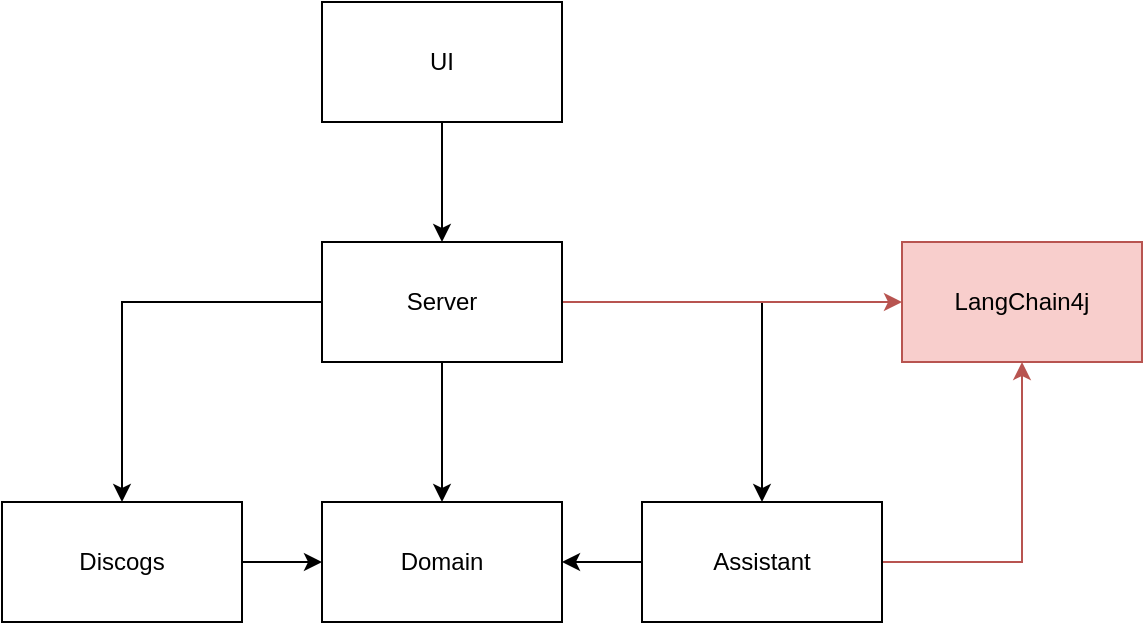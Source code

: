 <mxfile version="24.6.4" type="device">
  <diagram name="Page-1" id="k5VUXGam565ALWSxO8Zz">
    <mxGraphModel dx="1306" dy="842" grid="1" gridSize="10" guides="1" tooltips="1" connect="1" arrows="1" fold="1" page="1" pageScale="1" pageWidth="827" pageHeight="1169" math="0" shadow="0">
      <root>
        <mxCell id="0" />
        <mxCell id="1" parent="0" />
        <mxCell id="rn9trhQTY5Y73Hb_5tP1-5" style="edgeStyle=orthogonalEdgeStyle;rounded=0;orthogonalLoop=1;jettySize=auto;html=1;" edge="1" parent="1" source="rn9trhQTY5Y73Hb_5tP1-1" target="rn9trhQTY5Y73Hb_5tP1-2">
          <mxGeometry relative="1" as="geometry" />
        </mxCell>
        <mxCell id="rn9trhQTY5Y73Hb_5tP1-6" style="edgeStyle=orthogonalEdgeStyle;rounded=0;orthogonalLoop=1;jettySize=auto;html=1;entryX=0.5;entryY=0;entryDx=0;entryDy=0;" edge="1" parent="1" source="rn9trhQTY5Y73Hb_5tP1-1" target="rn9trhQTY5Y73Hb_5tP1-3">
          <mxGeometry relative="1" as="geometry" />
        </mxCell>
        <mxCell id="rn9trhQTY5Y73Hb_5tP1-7" style="edgeStyle=orthogonalEdgeStyle;rounded=0;orthogonalLoop=1;jettySize=auto;html=1;" edge="1" parent="1" source="rn9trhQTY5Y73Hb_5tP1-1" target="rn9trhQTY5Y73Hb_5tP1-4">
          <mxGeometry relative="1" as="geometry" />
        </mxCell>
        <mxCell id="rn9trhQTY5Y73Hb_5tP1-14" style="edgeStyle=orthogonalEdgeStyle;rounded=0;orthogonalLoop=1;jettySize=auto;html=1;entryX=0;entryY=0.5;entryDx=0;entryDy=0;fillColor=#f8cecc;strokeColor=#b85450;" edge="1" parent="1" source="rn9trhQTY5Y73Hb_5tP1-1" target="rn9trhQTY5Y73Hb_5tP1-13">
          <mxGeometry relative="1" as="geometry" />
        </mxCell>
        <mxCell id="rn9trhQTY5Y73Hb_5tP1-1" value="Server" style="rounded=0;whiteSpace=wrap;html=1;" vertex="1" parent="1">
          <mxGeometry x="380" y="270" width="120" height="60" as="geometry" />
        </mxCell>
        <mxCell id="rn9trhQTY5Y73Hb_5tP1-12" style="edgeStyle=orthogonalEdgeStyle;rounded=0;orthogonalLoop=1;jettySize=auto;html=1;entryX=0;entryY=0.5;entryDx=0;entryDy=0;" edge="1" parent="1" source="rn9trhQTY5Y73Hb_5tP1-2" target="rn9trhQTY5Y73Hb_5tP1-3">
          <mxGeometry relative="1" as="geometry" />
        </mxCell>
        <mxCell id="rn9trhQTY5Y73Hb_5tP1-2" value="Discogs" style="rounded=0;whiteSpace=wrap;html=1;" vertex="1" parent="1">
          <mxGeometry x="220" y="400" width="120" height="60" as="geometry" />
        </mxCell>
        <mxCell id="rn9trhQTY5Y73Hb_5tP1-3" value="Domain" style="rounded=0;whiteSpace=wrap;html=1;" vertex="1" parent="1">
          <mxGeometry x="380" y="400" width="120" height="60" as="geometry" />
        </mxCell>
        <mxCell id="rn9trhQTY5Y73Hb_5tP1-11" style="edgeStyle=orthogonalEdgeStyle;rounded=0;orthogonalLoop=1;jettySize=auto;html=1;entryX=1;entryY=0.5;entryDx=0;entryDy=0;" edge="1" parent="1" source="rn9trhQTY5Y73Hb_5tP1-4" target="rn9trhQTY5Y73Hb_5tP1-3">
          <mxGeometry relative="1" as="geometry" />
        </mxCell>
        <mxCell id="rn9trhQTY5Y73Hb_5tP1-15" style="edgeStyle=orthogonalEdgeStyle;rounded=0;orthogonalLoop=1;jettySize=auto;html=1;entryX=0.5;entryY=1;entryDx=0;entryDy=0;fillColor=#f8cecc;strokeColor=#b85450;" edge="1" parent="1" source="rn9trhQTY5Y73Hb_5tP1-4" target="rn9trhQTY5Y73Hb_5tP1-13">
          <mxGeometry relative="1" as="geometry" />
        </mxCell>
        <mxCell id="rn9trhQTY5Y73Hb_5tP1-4" value="Assistant" style="rounded=0;whiteSpace=wrap;html=1;" vertex="1" parent="1">
          <mxGeometry x="540" y="400" width="120" height="60" as="geometry" />
        </mxCell>
        <mxCell id="rn9trhQTY5Y73Hb_5tP1-9" style="edgeStyle=orthogonalEdgeStyle;rounded=0;orthogonalLoop=1;jettySize=auto;html=1;entryX=0.5;entryY=0;entryDx=0;entryDy=0;" edge="1" parent="1" source="rn9trhQTY5Y73Hb_5tP1-8" target="rn9trhQTY5Y73Hb_5tP1-1">
          <mxGeometry relative="1" as="geometry" />
        </mxCell>
        <mxCell id="rn9trhQTY5Y73Hb_5tP1-8" value="UI" style="rounded=0;whiteSpace=wrap;html=1;" vertex="1" parent="1">
          <mxGeometry x="380" y="150" width="120" height="60" as="geometry" />
        </mxCell>
        <mxCell id="rn9trhQTY5Y73Hb_5tP1-13" value="LangChain4j" style="rounded=0;whiteSpace=wrap;html=1;fillColor=#f8cecc;strokeColor=#b85450;" vertex="1" parent="1">
          <mxGeometry x="670" y="270" width="120" height="60" as="geometry" />
        </mxCell>
      </root>
    </mxGraphModel>
  </diagram>
</mxfile>
